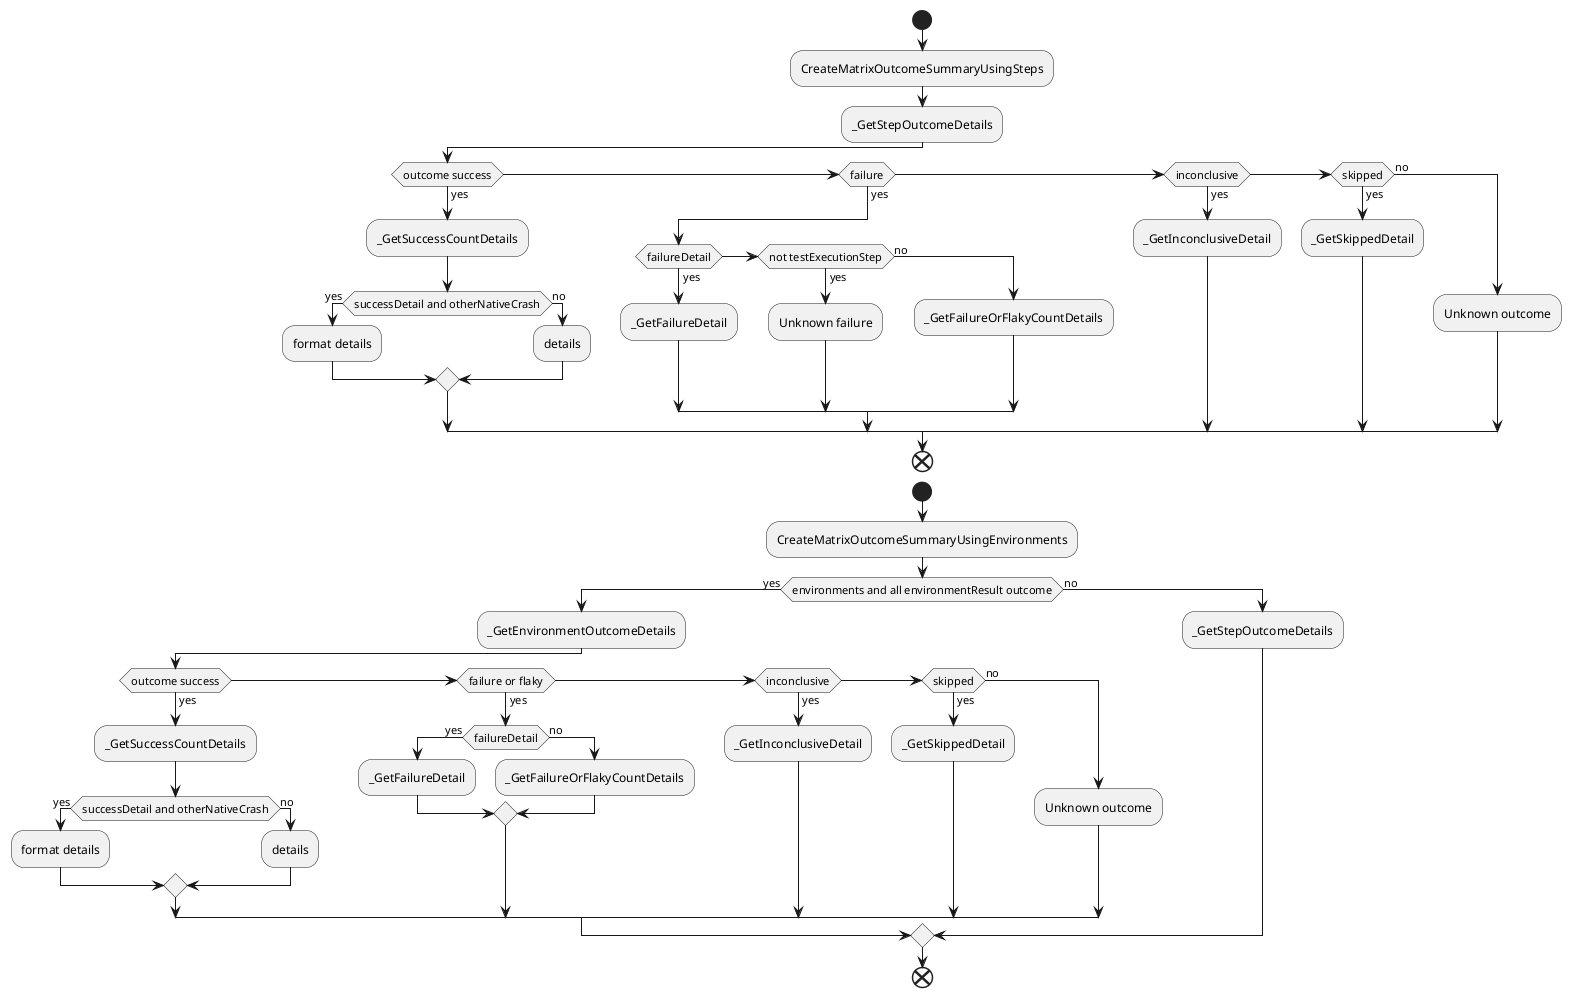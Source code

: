 @startuml
start
:CreateMatrixOutcomeSummaryUsingSteps;
:_GetStepOutcomeDetails;
if (outcome success) then (yes)
    :_GetSuccessCountDetails;
    if (successDetail and otherNativeCrash) then (yes)
        :format details;
    else (no)
        :details;
    endif
else if (failure) then (yes)
    if (failureDetail) then (yes)
        :_GetFailureDetail;
    elseif (not testExecutionStep) then (yes)
        :Unknown failure;
    else (no)
        :_GetFailureOrFlakyCountDetails;
    endif
else if (inconclusive) then (yes)
    :_GetInconclusiveDetail;
elseif (skipped) then (yes)
    :_GetSkippedDetail;
else (no)
    :Unknown outcome;
endif
end

start
:CreateMatrixOutcomeSummaryUsingEnvironments;
if (environments and all environmentResult outcome) then (yes)
:_GetEnvironmentOutcomeDetails;
    if (outcome success) then (yes)
        :_GetSuccessCountDetails;
        if (successDetail and otherNativeCrash) then (yes)
            :format details;
        else (no)
            :details;
        endif
    else if (failure or flaky) then (yes)
        if (failureDetail) then (yes)
            :_GetFailureDetail;
        else (no)
            :_GetFailureOrFlakyCountDetails;
        endif
    else if (inconclusive) then (yes)
        :_GetInconclusiveDetail;
    elseif (skipped) then (yes)
        :_GetSkippedDetail;
    else (no)
        :Unknown outcome;
    endif
else (no)
    :_GetStepOutcomeDetails;
endif
end
@enduml
